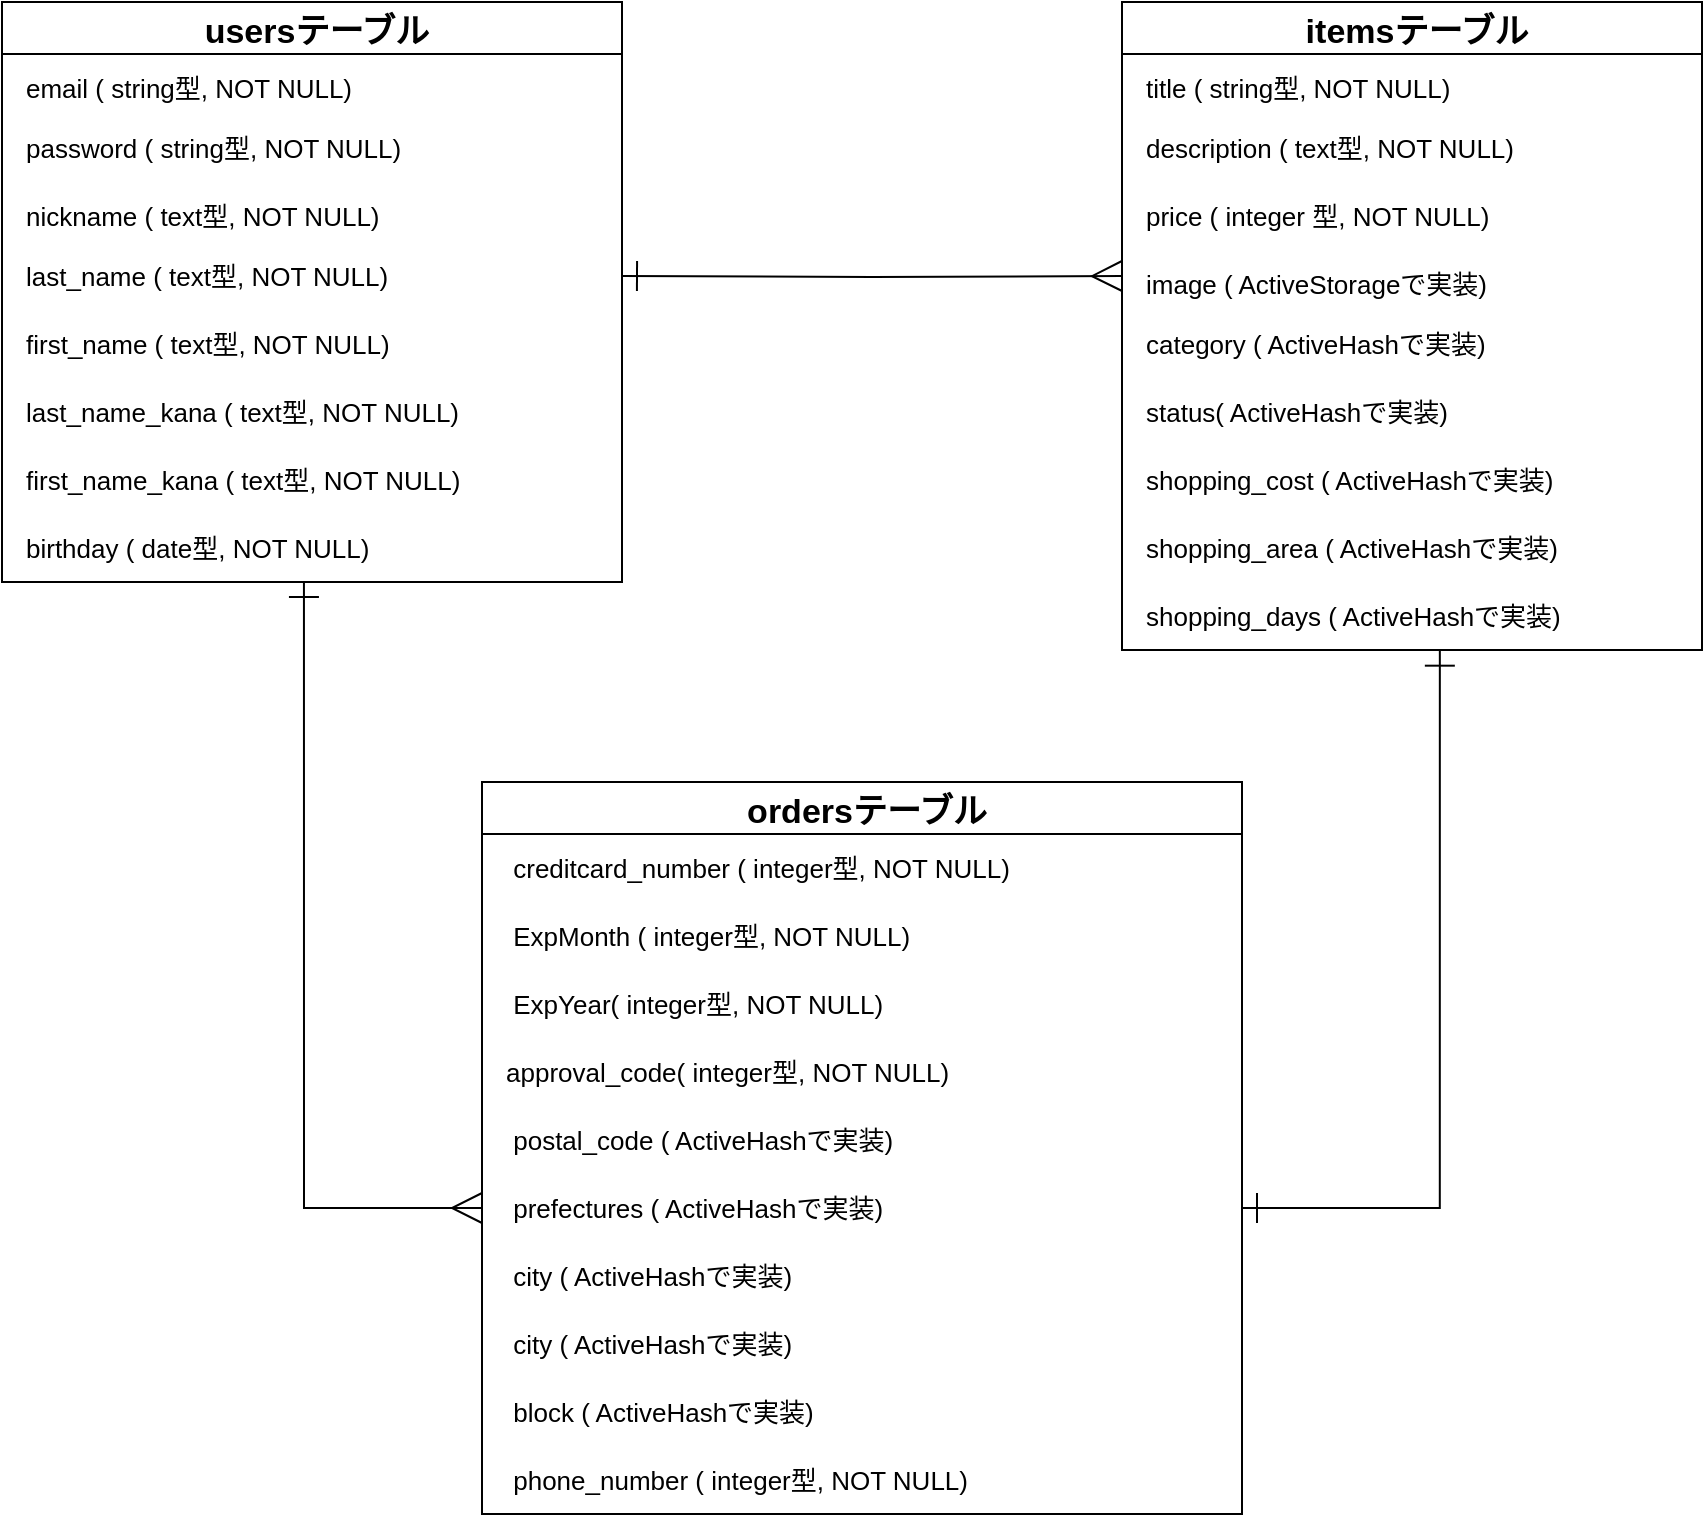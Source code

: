 <mxfile version="13.10.0" type="embed">
    <diagram id="oKVaaFYga90hGHUwI4pZ" name="ページ1">
        <mxGraphModel dx="728" dy="680" grid="1" gridSize="10" guides="1" tooltips="1" connect="1" arrows="1" fold="1" page="1" pageScale="1" pageWidth="850" pageHeight="1100" math="0" shadow="0">
            <root>
                <mxCell id="0"/>
                <mxCell id="1" parent="0"/>
                <mxCell id="2" value="itemsテーブル" style="swimlane;fontStyle=1;childLayout=stackLayout;horizontal=1;startSize=26;horizontalStack=0;resizeParent=1;resizeParentMax=0;resizeLast=0;collapsible=1;marginBottom=0;align=center;fontSize=17;spacingRight=2;spacingLeft=7;" parent="1" vertex="1">
                    <mxGeometry x="560" y="80" width="290" height="324" as="geometry"/>
                </mxCell>
                <mxCell id="4" value="title ( string型, NOT NULL)" style="text;strokeColor=none;fillColor=none;spacingLeft=7;spacingRight=2;overflow=hidden;rotatable=0;points=[[0,0.5],[1,0.5]];portConstraint=eastwest;fontSize=13;spacing=5;" parent="2" vertex="1">
                    <mxGeometry y="26" width="290" height="30" as="geometry"/>
                </mxCell>
                <mxCell id="39" value="description ( text型, NOT NULL)" style="text;strokeColor=none;fillColor=none;spacingLeft=7;spacingRight=2;overflow=hidden;rotatable=0;points=[[0,0.5],[1,0.5]];portConstraint=eastwest;fontSize=13;spacing=5;" parent="2" vertex="1">
                    <mxGeometry y="56" width="290" height="34" as="geometry"/>
                </mxCell>
                <mxCell id="51" value="price ( integer 型, NOT NULL)" style="text;strokeColor=none;fillColor=none;spacingLeft=7;spacingRight=2;overflow=hidden;rotatable=0;points=[[0,0.5],[1,0.5]];portConstraint=eastwest;fontSize=13;spacing=5;" parent="2" vertex="1">
                    <mxGeometry y="90" width="290" height="34" as="geometry"/>
                </mxCell>
                <mxCell id="3" value="image ( ActiveStorageで実装)" style="text;strokeColor=none;fillColor=none;spacingLeft=7;spacingRight=2;overflow=hidden;rotatable=0;points=[[0,0.5],[1,0.5]];portConstraint=eastwest;fontSize=13;spacing=5;" parent="2" vertex="1">
                    <mxGeometry y="124" width="290" height="30" as="geometry"/>
                </mxCell>
                <mxCell id="40" value="category ( ActiveHashで実装)" style="text;strokeColor=none;fillColor=none;spacingLeft=7;spacingRight=2;overflow=hidden;rotatable=0;points=[[0,0.5],[1,0.5]];portConstraint=eastwest;fontSize=13;spacing=5;" parent="2" vertex="1">
                    <mxGeometry y="154" width="290" height="34" as="geometry"/>
                </mxCell>
                <mxCell id="41" value="status( ActiveHashで実装)" style="text;strokeColor=none;fillColor=none;spacingLeft=7;spacingRight=2;overflow=hidden;rotatable=0;points=[[0,0.5],[1,0.5]];portConstraint=eastwest;fontSize=13;spacing=5;" parent="2" vertex="1">
                    <mxGeometry y="188" width="290" height="34" as="geometry"/>
                </mxCell>
                <mxCell id="48" value="shopping_cost ( ActiveHashで実装)" style="text;strokeColor=none;fillColor=none;spacingLeft=7;spacingRight=2;overflow=hidden;rotatable=0;points=[[0,0.5],[1,0.5]];portConstraint=eastwest;fontSize=13;spacing=5;" parent="2" vertex="1">
                    <mxGeometry y="222" width="290" height="34" as="geometry"/>
                </mxCell>
                <mxCell id="49" value="shopping_area ( ActiveHashで実装)" style="text;strokeColor=none;fillColor=none;spacingLeft=7;spacingRight=2;overflow=hidden;rotatable=0;points=[[0,0.5],[1,0.5]];portConstraint=eastwest;fontSize=13;spacing=5;" parent="2" vertex="1">
                    <mxGeometry y="256" width="290" height="34" as="geometry"/>
                </mxCell>
                <mxCell id="50" value="shopping_days ( ActiveHashで実装)" style="text;strokeColor=none;fillColor=none;spacingLeft=7;spacingRight=2;overflow=hidden;rotatable=0;points=[[0,0.5],[1,0.5]];portConstraint=eastwest;fontSize=13;spacing=5;" parent="2" vertex="1">
                    <mxGeometry y="290" width="290" height="34" as="geometry"/>
                </mxCell>
                <mxCell id="6" value="ordersテーブル" style="swimlane;fontStyle=1;childLayout=stackLayout;horizontal=1;startSize=26;horizontalStack=0;resizeParent=1;resizeParentMax=0;resizeLast=0;collapsible=1;marginBottom=0;align=center;fontSize=17;spacingRight=2;spacingLeft=7;" parent="1" vertex="1">
                    <mxGeometry x="240" y="470" width="380" height="366" as="geometry"/>
                </mxCell>
                <mxCell id="60" value=" creditcard_number ( integer型, NOT NULL)" style="text;strokeColor=none;fillColor=none;spacingLeft=7;spacingRight=2;overflow=hidden;rotatable=0;points=[[0,0.5],[1,0.5]];portConstraint=eastwest;fontSize=13;spacing=5;" parent="6" vertex="1">
                    <mxGeometry y="26" width="380" height="34" as="geometry"/>
                </mxCell>
                <mxCell id="61" value=" ExpMonth ( integer型, NOT NULL)" style="text;strokeColor=none;fillColor=none;spacingLeft=7;spacingRight=2;overflow=hidden;rotatable=0;points=[[0,0.5],[1,0.5]];portConstraint=eastwest;fontSize=13;spacing=5;" parent="6" vertex="1">
                    <mxGeometry y="60" width="380" height="34" as="geometry"/>
                </mxCell>
                <mxCell id="62" value=" ExpYear( integer型, NOT NULL)" style="text;strokeColor=none;fillColor=none;spacingLeft=7;spacingRight=2;overflow=hidden;rotatable=0;points=[[0,0.5],[1,0.5]];portConstraint=eastwest;fontSize=13;spacing=5;" parent="6" vertex="1">
                    <mxGeometry y="94" width="380" height="34" as="geometry"/>
                </mxCell>
                <mxCell id="63" value="approval_code( integer型, NOT NULL)" style="text;strokeColor=none;fillColor=none;spacingLeft=7;spacingRight=2;overflow=hidden;rotatable=0;points=[[0,0.5],[1,0.5]];portConstraint=eastwest;fontSize=13;spacing=5;" parent="6" vertex="1">
                    <mxGeometry y="128" width="380" height="34" as="geometry"/>
                </mxCell>
                <mxCell id="53" value=" postal_code ( ActiveHashで実装)" style="text;strokeColor=none;fillColor=none;spacingLeft=7;spacingRight=2;overflow=hidden;rotatable=0;points=[[0,0.5],[1,0.5]];portConstraint=eastwest;fontSize=13;spacing=5;" parent="6" vertex="1">
                    <mxGeometry y="162" width="380" height="34" as="geometry"/>
                </mxCell>
                <mxCell id="54" value=" prefectures ( ActiveHashで実装)" style="text;strokeColor=none;fillColor=none;spacingLeft=7;spacingRight=2;overflow=hidden;rotatable=0;points=[[0,0.5],[1,0.5]];portConstraint=eastwest;fontSize=13;spacing=5;" parent="6" vertex="1">
                    <mxGeometry y="196" width="380" height="34" as="geometry"/>
                </mxCell>
                <mxCell id="55" value=" city ( ActiveHashで実装)" style="text;strokeColor=none;fillColor=none;spacingLeft=7;spacingRight=2;overflow=hidden;rotatable=0;points=[[0,0.5],[1,0.5]];portConstraint=eastwest;fontSize=13;spacing=5;" parent="6" vertex="1">
                    <mxGeometry y="230" width="380" height="34" as="geometry"/>
                </mxCell>
                <mxCell id="56" value=" city ( ActiveHashで実装)" style="text;strokeColor=none;fillColor=none;spacingLeft=7;spacingRight=2;overflow=hidden;rotatable=0;points=[[0,0.5],[1,0.5]];portConstraint=eastwest;fontSize=13;spacing=5;" parent="6" vertex="1">
                    <mxGeometry y="264" width="380" height="34" as="geometry"/>
                </mxCell>
                <mxCell id="57" value=" block ( ActiveHashで実装)" style="text;strokeColor=none;fillColor=none;spacingLeft=7;spacingRight=2;overflow=hidden;rotatable=0;points=[[0,0.5],[1,0.5]];portConstraint=eastwest;fontSize=13;spacing=5;" parent="6" vertex="1">
                    <mxGeometry y="298" width="380" height="34" as="geometry"/>
                </mxCell>
                <mxCell id="58" value=" phone_number ( integer型, NOT NULL)" style="text;strokeColor=none;fillColor=none;spacingLeft=7;spacingRight=2;overflow=hidden;rotatable=0;points=[[0,0.5],[1,0.5]];portConstraint=eastwest;fontSize=13;spacing=5;" parent="6" vertex="1">
                    <mxGeometry y="332" width="380" height="34" as="geometry"/>
                </mxCell>
                <mxCell id="10" value="usersテーブル" style="swimlane;fontStyle=1;childLayout=stackLayout;horizontal=1;startSize=26;horizontalStack=0;resizeParent=1;resizeParentMax=0;resizeLast=0;collapsible=1;marginBottom=0;align=center;fontSize=17;spacing=15;spacingTop=0;spacingBottom=0;spacingRight=2;spacingLeft=7;" parent="1" vertex="1">
                    <mxGeometry y="80" width="310" height="290" as="geometry"/>
                </mxCell>
                <mxCell id="12" value="email ( string型, NOT NULL)" style="text;strokeColor=none;fillColor=none;spacingLeft=7;spacingRight=2;overflow=hidden;rotatable=0;points=[[0,0.5],[1,0.5]];portConstraint=eastwest;fontSize=13;spacing=5;" parent="10" vertex="1">
                    <mxGeometry y="26" width="310" height="30" as="geometry"/>
                </mxCell>
                <mxCell id="13" value="password ( string型, NOT NULL)" style="text;strokeColor=none;fillColor=none;spacingLeft=7;spacingRight=2;overflow=hidden;rotatable=0;points=[[0,0.5],[1,0.5]];portConstraint=eastwest;fontSize=13;spacing=5;" parent="10" vertex="1">
                    <mxGeometry y="56" width="310" height="34" as="geometry"/>
                </mxCell>
                <mxCell id="11" value="nickname ( text型, NOT NULL)" style="text;strokeColor=none;fillColor=none;spacingLeft=7;spacingRight=2;overflow=hidden;rotatable=0;points=[[0,0.5],[1,0.5]];portConstraint=eastwest;fontSize=13;spacing=5;" parent="10" vertex="1">
                    <mxGeometry y="90" width="310" height="30" as="geometry"/>
                </mxCell>
                <mxCell id="25" value="last_name ( text型, NOT NULL)" style="text;strokeColor=none;fillColor=none;spacingLeft=7;spacingRight=2;overflow=hidden;rotatable=0;points=[[0,0.5],[1,0.5]];portConstraint=eastwest;fontSize=13;spacing=5;" parent="10" vertex="1">
                    <mxGeometry y="120" width="310" height="34" as="geometry"/>
                </mxCell>
                <mxCell id="27" value="first_name ( text型, NOT NULL)" style="text;strokeColor=none;fillColor=none;spacingLeft=7;spacingRight=2;overflow=hidden;rotatable=0;points=[[0,0.5],[1,0.5]];portConstraint=eastwest;fontSize=13;spacing=5;" parent="10" vertex="1">
                    <mxGeometry y="154" width="310" height="34" as="geometry"/>
                </mxCell>
                <mxCell id="28" value="last_name_kana ( text型, NOT NULL)" style="text;strokeColor=none;fillColor=none;spacingLeft=7;spacingRight=2;overflow=hidden;rotatable=0;points=[[0,0.5],[1,0.5]];portConstraint=eastwest;fontSize=13;spacing=5;" parent="10" vertex="1">
                    <mxGeometry y="188" width="310" height="34" as="geometry"/>
                </mxCell>
                <mxCell id="31" value="first_name_kana ( text型, NOT NULL)" style="text;strokeColor=none;fillColor=none;spacingLeft=7;spacingRight=2;overflow=hidden;rotatable=0;points=[[0,0.5],[1,0.5]];portConstraint=eastwest;fontSize=13;spacing=5;" parent="10" vertex="1">
                    <mxGeometry y="222" width="310" height="34" as="geometry"/>
                </mxCell>
                <mxCell id="32" value="birthday ( date型, NOT NULL)" style="text;strokeColor=none;fillColor=none;spacingLeft=7;spacingRight=2;overflow=hidden;rotatable=0;points=[[0,0.5],[1,0.5]];portConstraint=eastwest;fontSize=13;spacing=5;" parent="10" vertex="1">
                    <mxGeometry y="256" width="310" height="34" as="geometry"/>
                </mxCell>
                <mxCell id="64" style="edgeStyle=orthogonalEdgeStyle;rounded=0;jumpSize=6;orthogonalLoop=1;jettySize=auto;html=1;exitX=0;exitY=0.5;exitDx=0;exitDy=0;entryX=0.487;entryY=1;entryDx=0;entryDy=0;entryPerimeter=0;startArrow=ERmany;startFill=0;startSize=13;sourcePerimeterSpacing=0;endArrow=ERone;endFill=0;endSize=13;strokeWidth=1;fontSize=13;spacingRight=2;spacingLeft=7;" parent="1" source="54" target="32" edge="1">
                    <mxGeometry relative="1" as="geometry"/>
                </mxCell>
                <mxCell id="66" style="edgeStyle=orthogonalEdgeStyle;rounded=0;jumpSize=6;orthogonalLoop=1;jettySize=auto;html=1;startArrow=ERmany;startFill=0;startSize=13;sourcePerimeterSpacing=0;endArrow=ERone;endFill=0;endSize=13;strokeWidth=1;fontSize=13;entryX=1;entryY=0.5;entryDx=0;entryDy=0;spacingRight=2;spacingLeft=7;" parent="1" target="25" edge="1">
                    <mxGeometry relative="1" as="geometry">
                        <mxPoint x="560" y="217" as="sourcePoint"/>
                    </mxGeometry>
                </mxCell>
                <mxCell id="68" style="edgeStyle=orthogonalEdgeStyle;rounded=0;jumpSize=6;orthogonalLoop=1;jettySize=auto;html=1;exitX=1;exitY=0.5;exitDx=0;exitDy=0;startArrow=ERone;startFill=0;startSize=13;sourcePerimeterSpacing=0;endArrow=ERone;endFill=0;endSize=13;strokeWidth=1;fontSize=13;entryX=0.548;entryY=1.01;entryDx=0;entryDy=0;entryPerimeter=0;spacingRight=2;spacingLeft=7;" parent="1" source="54" target="50" edge="1">
                    <mxGeometry relative="1" as="geometry">
                        <mxPoint x="720" y="400" as="targetPoint"/>
                    </mxGeometry>
                </mxCell>
            </root>
        </mxGraphModel>
    </diagram>
</mxfile>